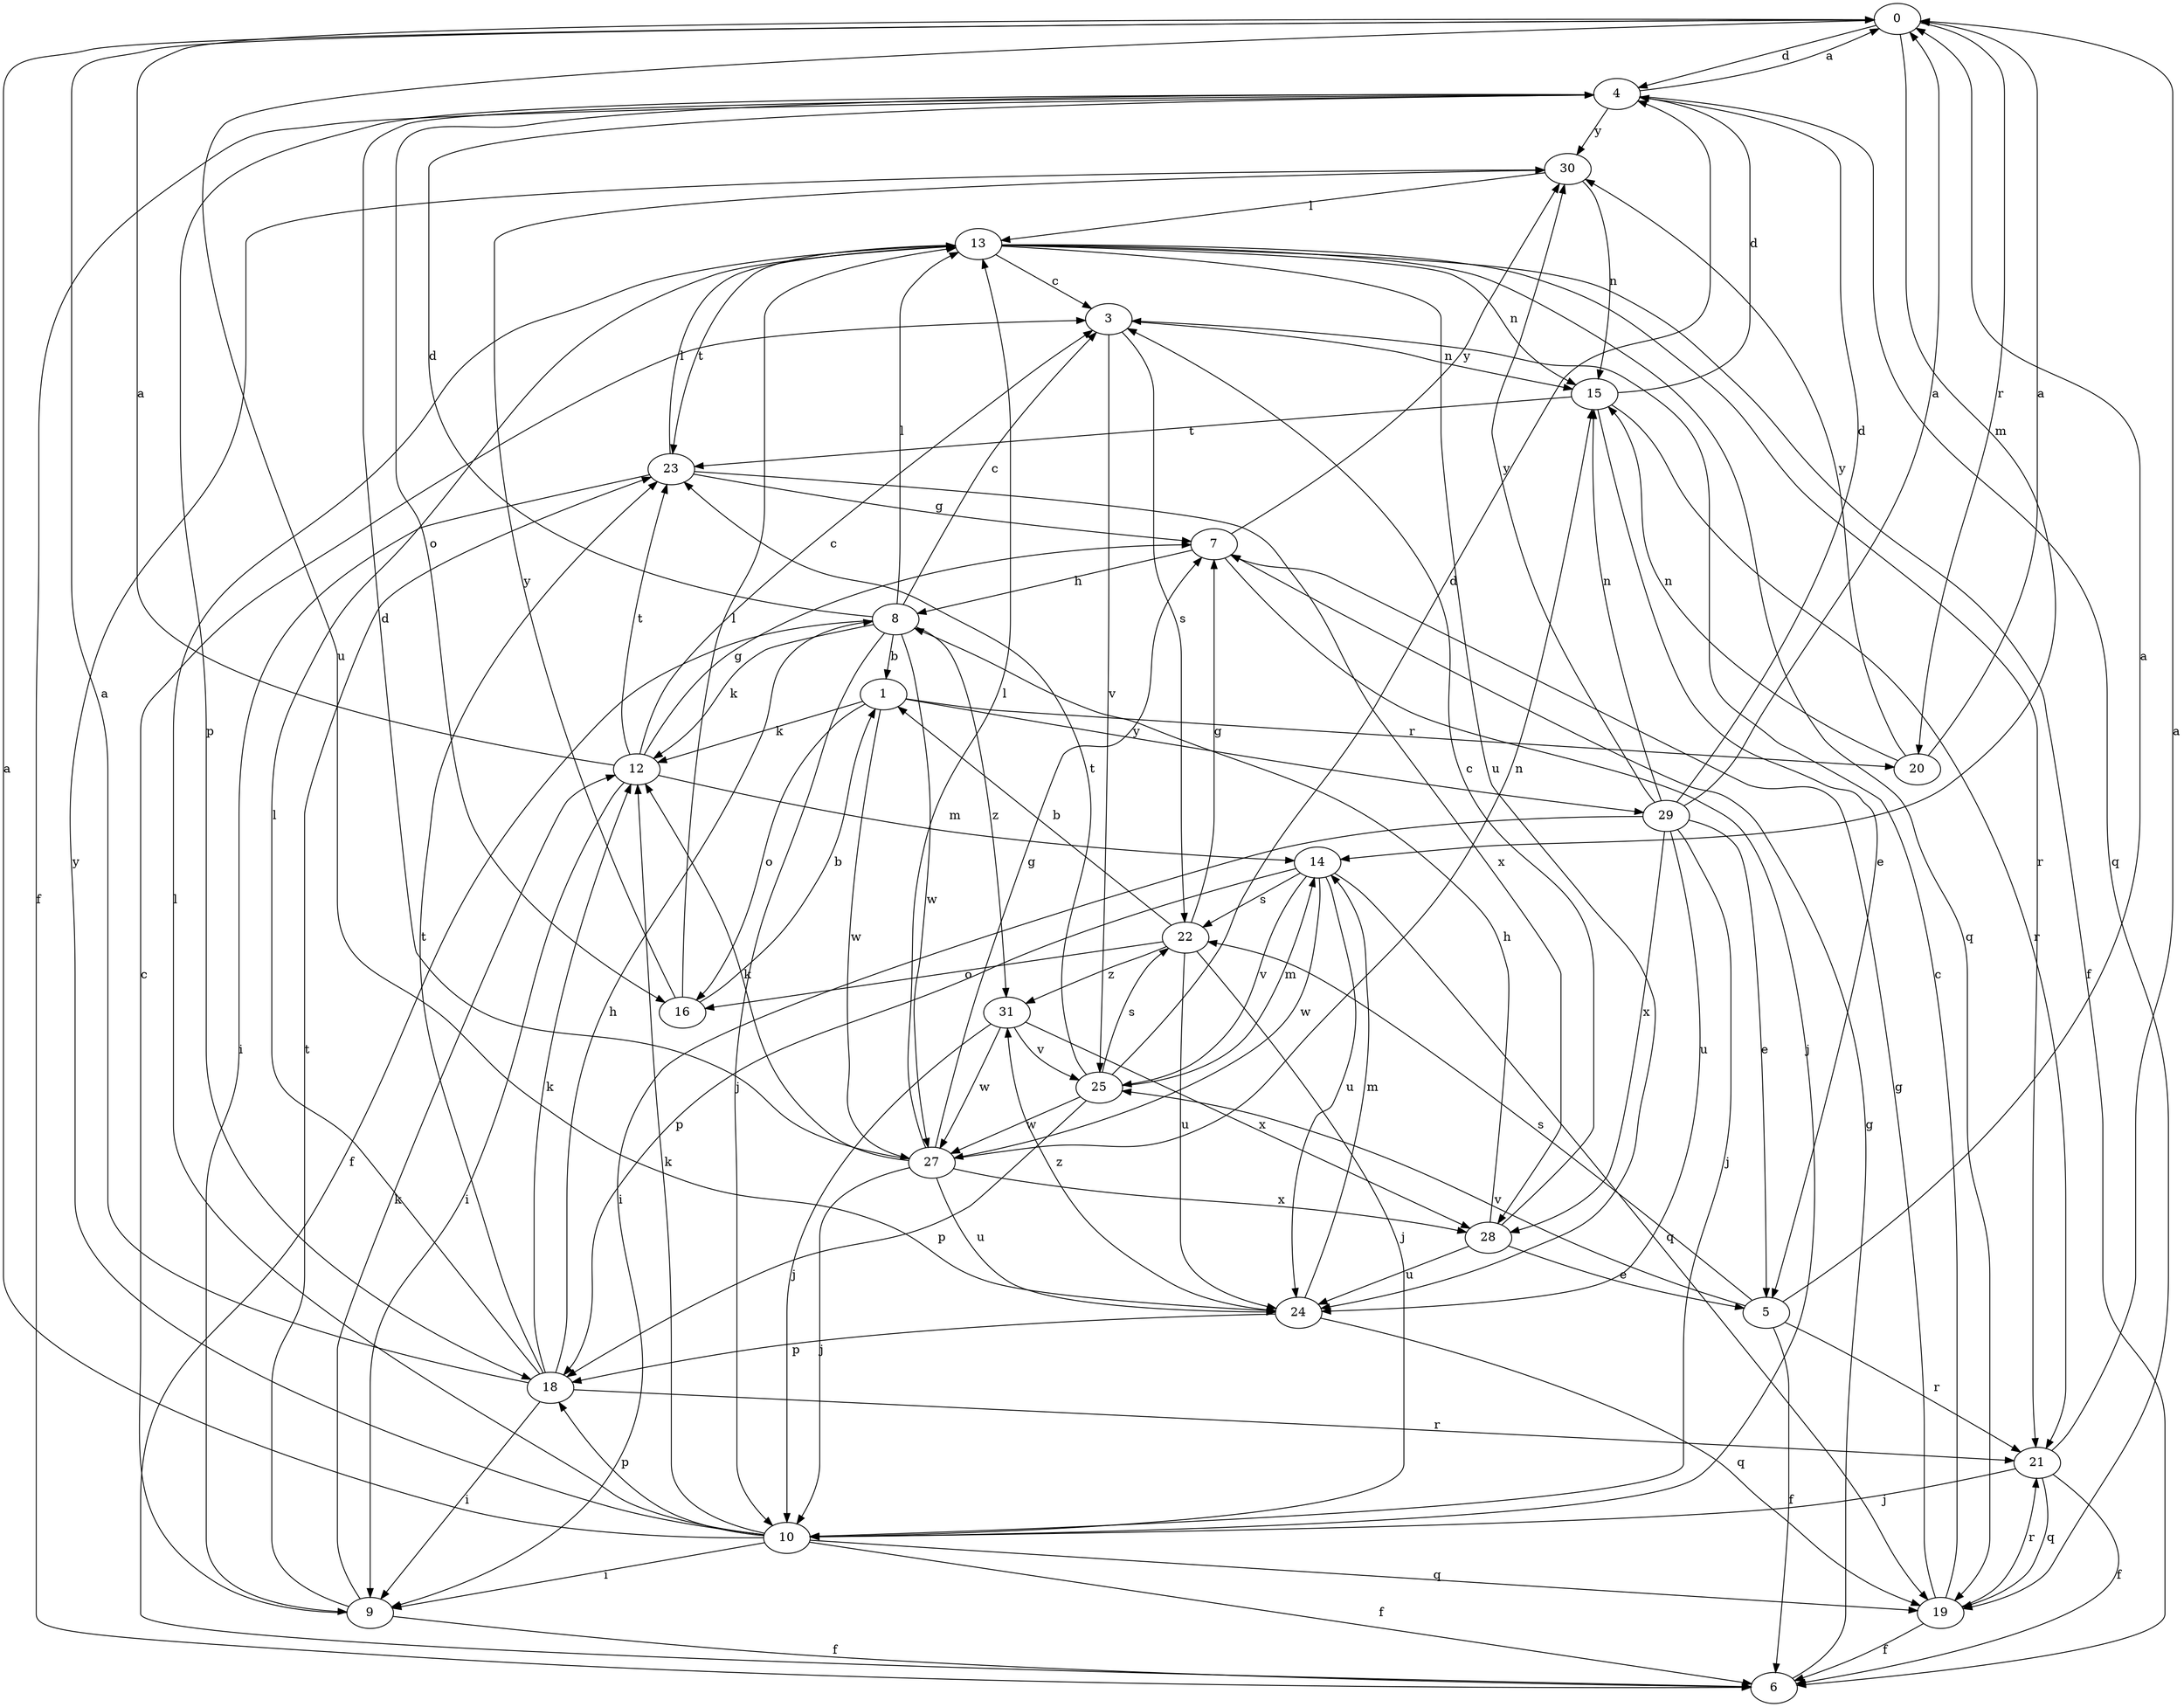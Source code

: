 strict digraph  {
0;
1;
3;
4;
5;
6;
7;
8;
9;
10;
12;
13;
14;
15;
16;
18;
19;
20;
21;
22;
23;
24;
25;
27;
28;
29;
30;
31;
0 -> 4  [label=d];
0 -> 14  [label=m];
0 -> 20  [label=r];
0 -> 24  [label=u];
1 -> 12  [label=k];
1 -> 16  [label=o];
1 -> 20  [label=r];
1 -> 27  [label=w];
1 -> 29  [label=y];
3 -> 15  [label=n];
3 -> 22  [label=s];
3 -> 25  [label=v];
4 -> 0  [label=a];
4 -> 6  [label=f];
4 -> 16  [label=o];
4 -> 18  [label=p];
4 -> 19  [label=q];
4 -> 30  [label=y];
5 -> 0  [label=a];
5 -> 6  [label=f];
5 -> 21  [label=r];
5 -> 22  [label=s];
5 -> 25  [label=v];
6 -> 7  [label=g];
7 -> 8  [label=h];
7 -> 10  [label=j];
7 -> 30  [label=y];
8 -> 1  [label=b];
8 -> 3  [label=c];
8 -> 4  [label=d];
8 -> 6  [label=f];
8 -> 10  [label=j];
8 -> 12  [label=k];
8 -> 13  [label=l];
8 -> 27  [label=w];
8 -> 31  [label=z];
9 -> 3  [label=c];
9 -> 6  [label=f];
9 -> 12  [label=k];
9 -> 23  [label=t];
10 -> 0  [label=a];
10 -> 6  [label=f];
10 -> 9  [label=i];
10 -> 12  [label=k];
10 -> 13  [label=l];
10 -> 18  [label=p];
10 -> 19  [label=q];
10 -> 30  [label=y];
12 -> 0  [label=a];
12 -> 3  [label=c];
12 -> 7  [label=g];
12 -> 9  [label=i];
12 -> 14  [label=m];
12 -> 23  [label=t];
13 -> 3  [label=c];
13 -> 6  [label=f];
13 -> 15  [label=n];
13 -> 19  [label=q];
13 -> 21  [label=r];
13 -> 23  [label=t];
13 -> 24  [label=u];
14 -> 18  [label=p];
14 -> 19  [label=q];
14 -> 22  [label=s];
14 -> 24  [label=u];
14 -> 25  [label=v];
14 -> 27  [label=w];
15 -> 4  [label=d];
15 -> 5  [label=e];
15 -> 21  [label=r];
15 -> 23  [label=t];
16 -> 1  [label=b];
16 -> 13  [label=l];
16 -> 30  [label=y];
18 -> 0  [label=a];
18 -> 8  [label=h];
18 -> 9  [label=i];
18 -> 12  [label=k];
18 -> 13  [label=l];
18 -> 21  [label=r];
18 -> 23  [label=t];
19 -> 3  [label=c];
19 -> 6  [label=f];
19 -> 7  [label=g];
19 -> 21  [label=r];
20 -> 0  [label=a];
20 -> 15  [label=n];
20 -> 30  [label=y];
21 -> 0  [label=a];
21 -> 6  [label=f];
21 -> 10  [label=j];
21 -> 19  [label=q];
22 -> 1  [label=b];
22 -> 7  [label=g];
22 -> 10  [label=j];
22 -> 16  [label=o];
22 -> 24  [label=u];
22 -> 31  [label=z];
23 -> 7  [label=g];
23 -> 9  [label=i];
23 -> 13  [label=l];
23 -> 28  [label=x];
24 -> 14  [label=m];
24 -> 18  [label=p];
24 -> 19  [label=q];
24 -> 31  [label=z];
25 -> 4  [label=d];
25 -> 14  [label=m];
25 -> 18  [label=p];
25 -> 22  [label=s];
25 -> 23  [label=t];
25 -> 27  [label=w];
27 -> 4  [label=d];
27 -> 7  [label=g];
27 -> 10  [label=j];
27 -> 12  [label=k];
27 -> 13  [label=l];
27 -> 15  [label=n];
27 -> 24  [label=u];
27 -> 28  [label=x];
28 -> 3  [label=c];
28 -> 5  [label=e];
28 -> 8  [label=h];
28 -> 24  [label=u];
29 -> 0  [label=a];
29 -> 4  [label=d];
29 -> 5  [label=e];
29 -> 9  [label=i];
29 -> 10  [label=j];
29 -> 15  [label=n];
29 -> 24  [label=u];
29 -> 28  [label=x];
29 -> 30  [label=y];
30 -> 13  [label=l];
30 -> 15  [label=n];
31 -> 10  [label=j];
31 -> 25  [label=v];
31 -> 27  [label=w];
31 -> 28  [label=x];
}
